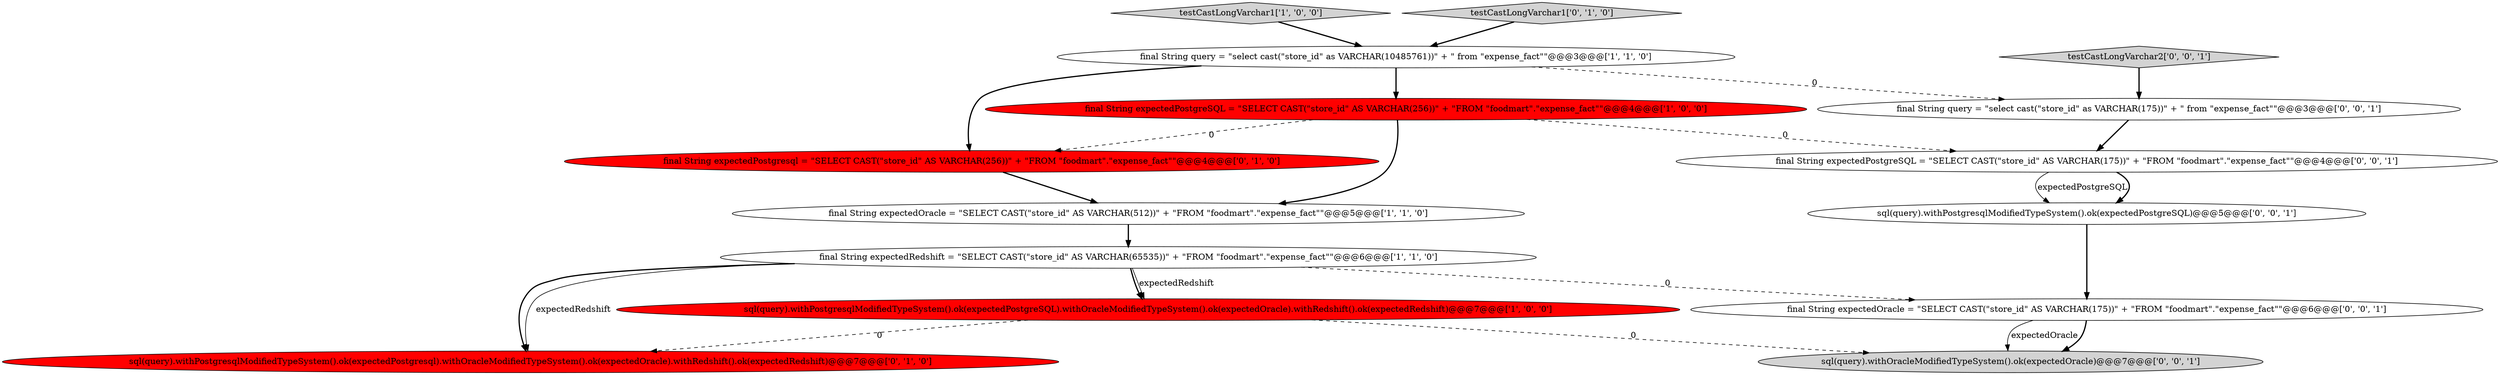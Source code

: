 digraph {
8 [style = filled, label = "final String expectedPostgresql = \"SELECT CAST(\"store_id\" AS VARCHAR(256))\" + \"FROM \"foodmart\".\"expense_fact\"\"@@@4@@@['0', '1', '0']", fillcolor = red, shape = ellipse image = "AAA1AAABBB2BBB"];
7 [style = filled, label = "sql(query).withPostgresqlModifiedTypeSystem().ok(expectedPostgresql).withOracleModifiedTypeSystem().ok(expectedOracle).withRedshift().ok(expectedRedshift)@@@7@@@['0', '1', '0']", fillcolor = red, shape = ellipse image = "AAA1AAABBB2BBB"];
9 [style = filled, label = "final String query = \"select cast(\"store_id\" as VARCHAR(175))\" + \" from \"expense_fact\"\"@@@3@@@['0', '0', '1']", fillcolor = white, shape = ellipse image = "AAA0AAABBB3BBB"];
2 [style = filled, label = "final String expectedOracle = \"SELECT CAST(\"store_id\" AS VARCHAR(512))\" + \"FROM \"foodmart\".\"expense_fact\"\"@@@5@@@['1', '1', '0']", fillcolor = white, shape = ellipse image = "AAA0AAABBB1BBB"];
5 [style = filled, label = "testCastLongVarchar1['1', '0', '0']", fillcolor = lightgray, shape = diamond image = "AAA0AAABBB1BBB"];
10 [style = filled, label = "testCastLongVarchar2['0', '0', '1']", fillcolor = lightgray, shape = diamond image = "AAA0AAABBB3BBB"];
6 [style = filled, label = "testCastLongVarchar1['0', '1', '0']", fillcolor = lightgray, shape = diamond image = "AAA0AAABBB2BBB"];
3 [style = filled, label = "final String expectedRedshift = \"SELECT CAST(\"store_id\" AS VARCHAR(65535))\" + \"FROM \"foodmart\".\"expense_fact\"\"@@@6@@@['1', '1', '0']", fillcolor = white, shape = ellipse image = "AAA0AAABBB1BBB"];
12 [style = filled, label = "sql(query).withOracleModifiedTypeSystem().ok(expectedOracle)@@@7@@@['0', '0', '1']", fillcolor = lightgray, shape = ellipse image = "AAA0AAABBB3BBB"];
4 [style = filled, label = "final String expectedPostgreSQL = \"SELECT CAST(\"store_id\" AS VARCHAR(256))\" + \"FROM \"foodmart\".\"expense_fact\"\"@@@4@@@['1', '0', '0']", fillcolor = red, shape = ellipse image = "AAA1AAABBB1BBB"];
0 [style = filled, label = "sql(query).withPostgresqlModifiedTypeSystem().ok(expectedPostgreSQL).withOracleModifiedTypeSystem().ok(expectedOracle).withRedshift().ok(expectedRedshift)@@@7@@@['1', '0', '0']", fillcolor = red, shape = ellipse image = "AAA1AAABBB1BBB"];
13 [style = filled, label = "sql(query).withPostgresqlModifiedTypeSystem().ok(expectedPostgreSQL)@@@5@@@['0', '0', '1']", fillcolor = white, shape = ellipse image = "AAA0AAABBB3BBB"];
14 [style = filled, label = "final String expectedOracle = \"SELECT CAST(\"store_id\" AS VARCHAR(175))\" + \"FROM \"foodmart\".\"expense_fact\"\"@@@6@@@['0', '0', '1']", fillcolor = white, shape = ellipse image = "AAA0AAABBB3BBB"];
1 [style = filled, label = "final String query = \"select cast(\"store_id\" as VARCHAR(10485761))\" + \" from \"expense_fact\"\"@@@3@@@['1', '1', '0']", fillcolor = white, shape = ellipse image = "AAA0AAABBB1BBB"];
11 [style = filled, label = "final String expectedPostgreSQL = \"SELECT CAST(\"store_id\" AS VARCHAR(175))\" + \"FROM \"foodmart\".\"expense_fact\"\"@@@4@@@['0', '0', '1']", fillcolor = white, shape = ellipse image = "AAA0AAABBB3BBB"];
1->4 [style = bold, label=""];
1->8 [style = bold, label=""];
9->11 [style = bold, label=""];
2->3 [style = bold, label=""];
11->13 [style = solid, label="expectedPostgreSQL"];
1->9 [style = dashed, label="0"];
14->12 [style = solid, label="expectedOracle"];
4->2 [style = bold, label=""];
0->12 [style = dashed, label="0"];
3->7 [style = solid, label="expectedRedshift"];
3->0 [style = bold, label=""];
3->0 [style = solid, label="expectedRedshift"];
6->1 [style = bold, label=""];
5->1 [style = bold, label=""];
8->2 [style = bold, label=""];
3->7 [style = bold, label=""];
14->12 [style = bold, label=""];
11->13 [style = bold, label=""];
4->8 [style = dashed, label="0"];
10->9 [style = bold, label=""];
4->11 [style = dashed, label="0"];
3->14 [style = dashed, label="0"];
0->7 [style = dashed, label="0"];
13->14 [style = bold, label=""];
}
